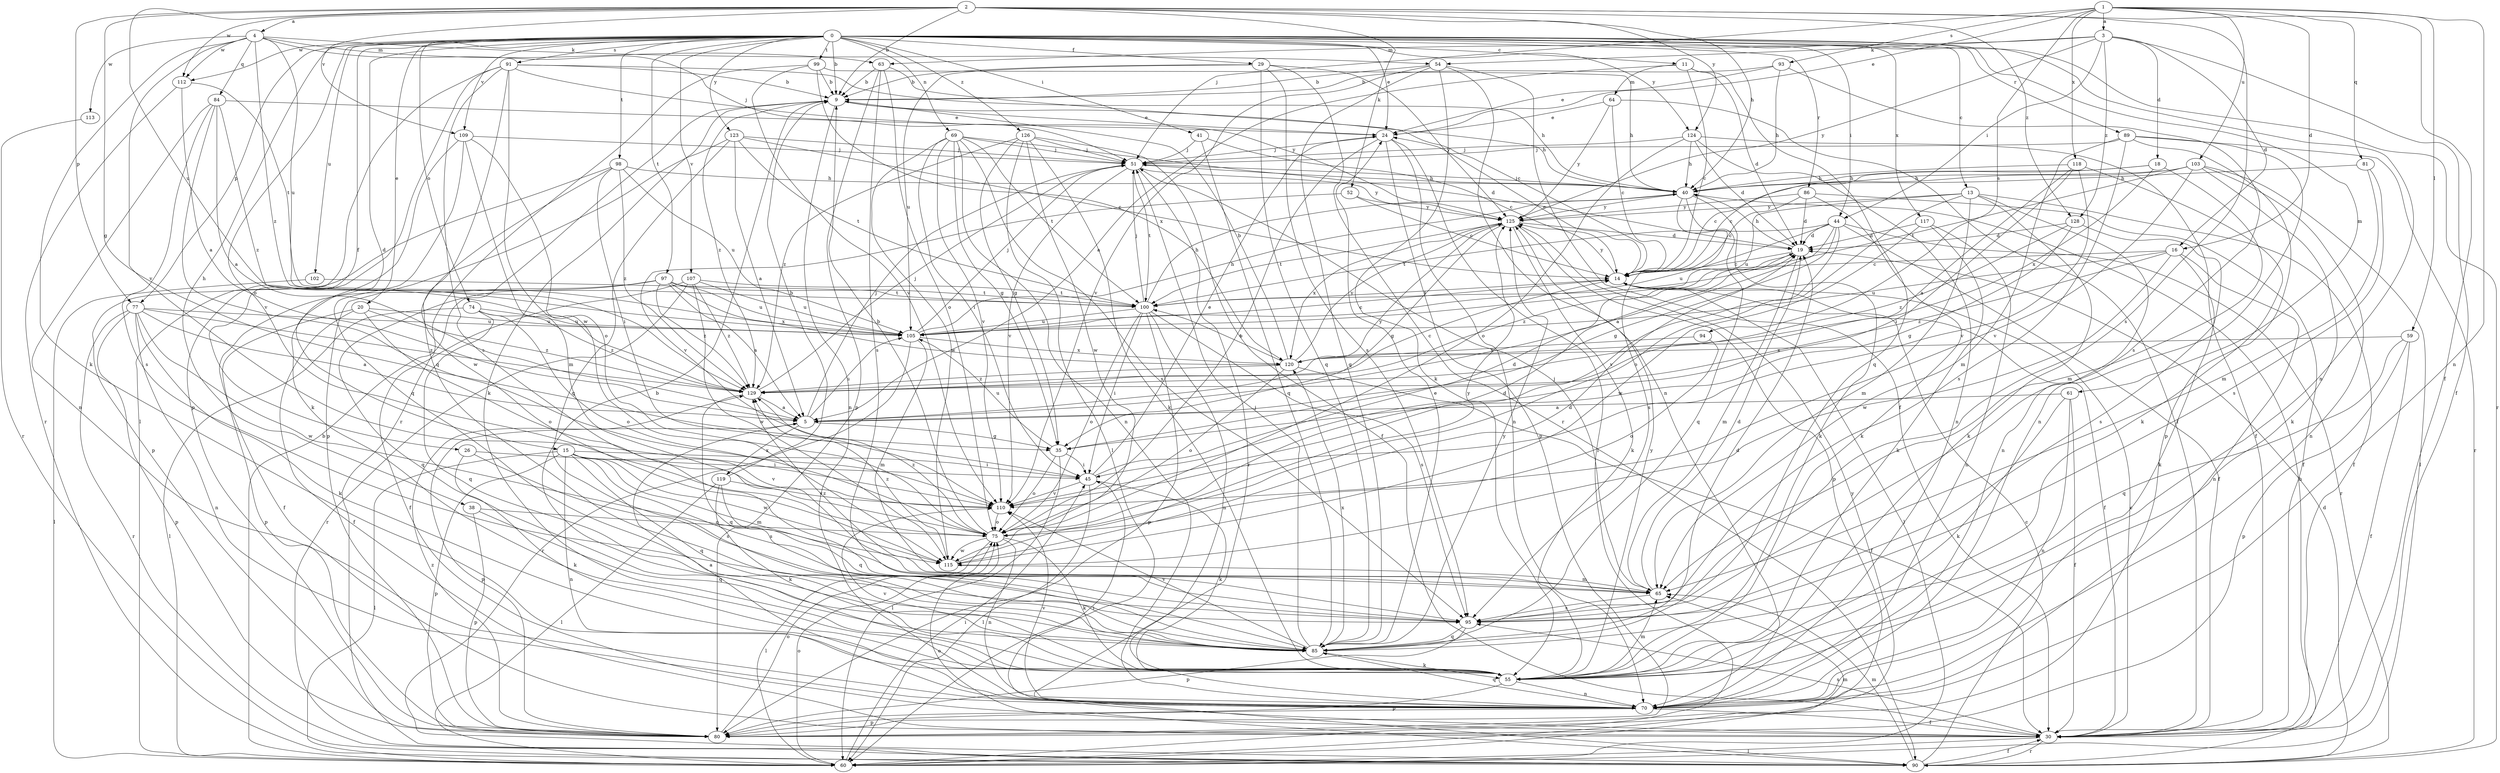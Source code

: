 strict digraph  {
0;
1;
2;
3;
4;
5;
9;
11;
13;
14;
15;
16;
18;
19;
20;
24;
26;
29;
30;
35;
38;
40;
41;
44;
45;
51;
52;
54;
55;
59;
60;
61;
63;
64;
65;
69;
70;
74;
75;
77;
80;
81;
84;
85;
86;
89;
90;
91;
93;
94;
95;
97;
98;
99;
100;
102;
103;
105;
107;
109;
110;
112;
113;
115;
117;
118;
119;
120;
123;
124;
125;
126;
128;
129;
0 -> 9  [label=b];
0 -> 11  [label=c];
0 -> 13  [label=c];
0 -> 15  [label=d];
0 -> 20  [label=e];
0 -> 24  [label=e];
0 -> 26  [label=f];
0 -> 29  [label=f];
0 -> 38  [label=h];
0 -> 41  [label=i];
0 -> 44  [label=i];
0 -> 61  [label=m];
0 -> 69  [label=n];
0 -> 70  [label=n];
0 -> 74  [label=o];
0 -> 75  [label=o];
0 -> 77  [label=p];
0 -> 86  [label=r];
0 -> 89  [label=r];
0 -> 90  [label=r];
0 -> 91  [label=s];
0 -> 97  [label=t];
0 -> 98  [label=t];
0 -> 99  [label=t];
0 -> 102  [label=u];
0 -> 107  [label=v];
0 -> 109  [label=v];
0 -> 112  [label=w];
0 -> 117  [label=x];
0 -> 123  [label=y];
0 -> 124  [label=y];
0 -> 126  [label=z];
1 -> 3  [label=a];
1 -> 16  [label=d];
1 -> 24  [label=e];
1 -> 51  [label=j];
1 -> 59  [label=l];
1 -> 70  [label=n];
1 -> 81  [label=q];
1 -> 93  [label=s];
1 -> 94  [label=s];
1 -> 103  [label=u];
1 -> 118  [label=x];
2 -> 4  [label=a];
2 -> 9  [label=b];
2 -> 30  [label=f];
2 -> 35  [label=g];
2 -> 40  [label=h];
2 -> 52  [label=k];
2 -> 77  [label=p];
2 -> 95  [label=s];
2 -> 105  [label=u];
2 -> 109  [label=v];
2 -> 112  [label=w];
2 -> 124  [label=y];
2 -> 128  [label=z];
3 -> 16  [label=d];
3 -> 18  [label=d];
3 -> 30  [label=f];
3 -> 44  [label=i];
3 -> 54  [label=k];
3 -> 63  [label=m];
3 -> 125  [label=y];
3 -> 128  [label=z];
4 -> 51  [label=j];
4 -> 54  [label=k];
4 -> 55  [label=k];
4 -> 63  [label=m];
4 -> 84  [label=q];
4 -> 105  [label=u];
4 -> 110  [label=v];
4 -> 112  [label=w];
4 -> 113  [label=w];
4 -> 129  [label=z];
5 -> 35  [label=g];
5 -> 51  [label=j];
5 -> 80  [label=p];
5 -> 105  [label=u];
5 -> 119  [label=x];
5 -> 125  [label=y];
9 -> 24  [label=e];
9 -> 40  [label=h];
9 -> 55  [label=k];
9 -> 70  [label=n];
9 -> 129  [label=z];
11 -> 5  [label=a];
11 -> 14  [label=c];
11 -> 19  [label=d];
11 -> 64  [label=m];
11 -> 85  [label=q];
13 -> 30  [label=f];
13 -> 55  [label=k];
13 -> 65  [label=m];
13 -> 70  [label=n];
13 -> 75  [label=o];
13 -> 105  [label=u];
13 -> 125  [label=y];
14 -> 24  [label=e];
14 -> 30  [label=f];
14 -> 60  [label=l];
14 -> 100  [label=t];
14 -> 125  [label=y];
15 -> 45  [label=i];
15 -> 60  [label=l];
15 -> 65  [label=m];
15 -> 70  [label=n];
15 -> 80  [label=p];
15 -> 85  [label=q];
15 -> 95  [label=s];
15 -> 110  [label=v];
15 -> 115  [label=w];
16 -> 14  [label=c];
16 -> 55  [label=k];
16 -> 70  [label=n];
16 -> 105  [label=u];
16 -> 115  [label=w];
16 -> 129  [label=z];
18 -> 14  [label=c];
18 -> 40  [label=h];
18 -> 65  [label=m];
18 -> 120  [label=x];
19 -> 14  [label=c];
19 -> 40  [label=h];
19 -> 65  [label=m];
19 -> 129  [label=z];
20 -> 30  [label=f];
20 -> 75  [label=o];
20 -> 80  [label=p];
20 -> 105  [label=u];
20 -> 129  [label=z];
24 -> 51  [label=j];
24 -> 60  [label=l];
24 -> 70  [label=n];
24 -> 75  [label=o];
24 -> 80  [label=p];
26 -> 45  [label=i];
26 -> 55  [label=k];
26 -> 95  [label=s];
29 -> 9  [label=b];
29 -> 85  [label=q];
29 -> 90  [label=r];
29 -> 95  [label=s];
29 -> 105  [label=u];
29 -> 125  [label=y];
30 -> 14  [label=c];
30 -> 45  [label=i];
30 -> 60  [label=l];
30 -> 90  [label=r];
30 -> 95  [label=s];
35 -> 45  [label=i];
35 -> 60  [label=l];
35 -> 75  [label=o];
35 -> 105  [label=u];
38 -> 75  [label=o];
38 -> 80  [label=p];
38 -> 85  [label=q];
40 -> 51  [label=j];
40 -> 55  [label=k];
40 -> 85  [label=q];
40 -> 95  [label=s];
40 -> 125  [label=y];
41 -> 14  [label=c];
41 -> 51  [label=j];
41 -> 85  [label=q];
44 -> 5  [label=a];
44 -> 19  [label=d];
44 -> 30  [label=f];
44 -> 35  [label=g];
44 -> 90  [label=r];
44 -> 100  [label=t];
44 -> 105  [label=u];
44 -> 110  [label=v];
45 -> 19  [label=d];
45 -> 24  [label=e];
45 -> 55  [label=k];
45 -> 60  [label=l];
45 -> 110  [label=v];
51 -> 40  [label=h];
51 -> 90  [label=r];
51 -> 100  [label=t];
51 -> 110  [label=v];
51 -> 125  [label=y];
52 -> 14  [label=c];
52 -> 110  [label=v];
52 -> 125  [label=y];
54 -> 9  [label=b];
54 -> 30  [label=f];
54 -> 55  [label=k];
54 -> 70  [label=n];
54 -> 85  [label=q];
54 -> 110  [label=v];
55 -> 9  [label=b];
55 -> 65  [label=m];
55 -> 70  [label=n];
55 -> 80  [label=p];
55 -> 110  [label=v];
55 -> 125  [label=y];
59 -> 30  [label=f];
59 -> 80  [label=p];
59 -> 85  [label=q];
59 -> 120  [label=x];
60 -> 9  [label=b];
60 -> 45  [label=i];
60 -> 65  [label=m];
60 -> 75  [label=o];
60 -> 125  [label=y];
61 -> 5  [label=a];
61 -> 30  [label=f];
61 -> 55  [label=k];
61 -> 70  [label=n];
63 -> 9  [label=b];
63 -> 14  [label=c];
63 -> 75  [label=o];
63 -> 80  [label=p];
63 -> 95  [label=s];
64 -> 14  [label=c];
64 -> 24  [label=e];
64 -> 30  [label=f];
64 -> 125  [label=y];
65 -> 19  [label=d];
65 -> 51  [label=j];
65 -> 95  [label=s];
65 -> 129  [label=z];
69 -> 19  [label=d];
69 -> 35  [label=g];
69 -> 45  [label=i];
69 -> 51  [label=j];
69 -> 70  [label=n];
69 -> 95  [label=s];
69 -> 100  [label=t];
69 -> 110  [label=v];
69 -> 115  [label=w];
70 -> 5  [label=a];
70 -> 30  [label=f];
70 -> 80  [label=p];
70 -> 85  [label=q];
70 -> 110  [label=v];
74 -> 60  [label=l];
74 -> 75  [label=o];
74 -> 85  [label=q];
74 -> 105  [label=u];
74 -> 129  [label=z];
75 -> 9  [label=b];
75 -> 19  [label=d];
75 -> 55  [label=k];
75 -> 60  [label=l];
75 -> 70  [label=n];
75 -> 115  [label=w];
75 -> 129  [label=z];
77 -> 5  [label=a];
77 -> 55  [label=k];
77 -> 70  [label=n];
77 -> 80  [label=p];
77 -> 90  [label=r];
77 -> 105  [label=u];
77 -> 115  [label=w];
77 -> 129  [label=z];
80 -> 75  [label=o];
80 -> 129  [label=z];
81 -> 40  [label=h];
81 -> 65  [label=m];
81 -> 95  [label=s];
84 -> 5  [label=a];
84 -> 24  [label=e];
84 -> 70  [label=n];
84 -> 95  [label=s];
84 -> 110  [label=v];
84 -> 129  [label=z];
85 -> 19  [label=d];
85 -> 24  [label=e];
85 -> 51  [label=j];
85 -> 55  [label=k];
85 -> 110  [label=v];
85 -> 120  [label=x];
85 -> 125  [label=y];
86 -> 14  [label=c];
86 -> 19  [label=d];
86 -> 30  [label=f];
86 -> 55  [label=k];
86 -> 125  [label=y];
89 -> 51  [label=j];
89 -> 65  [label=m];
89 -> 70  [label=n];
89 -> 80  [label=p];
89 -> 90  [label=r];
89 -> 95  [label=s];
90 -> 14  [label=c];
90 -> 19  [label=d];
90 -> 30  [label=f];
90 -> 40  [label=h];
90 -> 65  [label=m];
90 -> 75  [label=o];
91 -> 9  [label=b];
91 -> 40  [label=h];
91 -> 60  [label=l];
91 -> 80  [label=p];
91 -> 85  [label=q];
91 -> 95  [label=s];
91 -> 115  [label=w];
91 -> 125  [label=y];
93 -> 9  [label=b];
93 -> 24  [label=e];
93 -> 40  [label=h];
93 -> 95  [label=s];
94 -> 75  [label=o];
94 -> 120  [label=x];
95 -> 80  [label=p];
95 -> 85  [label=q];
97 -> 5  [label=a];
97 -> 30  [label=f];
97 -> 85  [label=q];
97 -> 100  [label=t];
97 -> 105  [label=u];
97 -> 120  [label=x];
97 -> 129  [label=z];
98 -> 40  [label=h];
98 -> 45  [label=i];
98 -> 80  [label=p];
98 -> 105  [label=u];
98 -> 115  [label=w];
98 -> 129  [label=z];
99 -> 9  [label=b];
99 -> 40  [label=h];
99 -> 90  [label=r];
99 -> 110  [label=v];
99 -> 120  [label=x];
100 -> 40  [label=h];
100 -> 45  [label=i];
100 -> 51  [label=j];
100 -> 70  [label=n];
100 -> 75  [label=o];
100 -> 80  [label=p];
100 -> 95  [label=s];
100 -> 105  [label=u];
102 -> 60  [label=l];
102 -> 100  [label=t];
103 -> 14  [label=c];
103 -> 40  [label=h];
103 -> 55  [label=k];
103 -> 60  [label=l];
103 -> 70  [label=n];
103 -> 100  [label=t];
103 -> 110  [label=v];
105 -> 14  [label=c];
105 -> 40  [label=h];
105 -> 51  [label=j];
105 -> 65  [label=m];
105 -> 90  [label=r];
105 -> 120  [label=x];
107 -> 30  [label=f];
107 -> 90  [label=r];
107 -> 100  [label=t];
107 -> 105  [label=u];
107 -> 115  [label=w];
107 -> 129  [label=z];
109 -> 51  [label=j];
109 -> 55  [label=k];
109 -> 65  [label=m];
109 -> 75  [label=o];
109 -> 85  [label=q];
110 -> 75  [label=o];
112 -> 5  [label=a];
112 -> 90  [label=r];
112 -> 100  [label=t];
113 -> 90  [label=r];
115 -> 19  [label=d];
115 -> 65  [label=m];
115 -> 125  [label=y];
115 -> 129  [label=z];
117 -> 19  [label=d];
117 -> 55  [label=k];
117 -> 70  [label=n];
117 -> 115  [label=w];
118 -> 5  [label=a];
118 -> 40  [label=h];
118 -> 45  [label=i];
118 -> 55  [label=k];
118 -> 110  [label=v];
119 -> 9  [label=b];
119 -> 55  [label=k];
119 -> 60  [label=l];
119 -> 85  [label=q];
119 -> 110  [label=v];
120 -> 9  [label=b];
120 -> 30  [label=f];
120 -> 75  [label=o];
120 -> 100  [label=t];
120 -> 125  [label=y];
120 -> 129  [label=z];
123 -> 5  [label=a];
123 -> 14  [label=c];
123 -> 51  [label=j];
123 -> 80  [label=p];
123 -> 85  [label=q];
123 -> 100  [label=t];
124 -> 19  [label=d];
124 -> 30  [label=f];
124 -> 40  [label=h];
124 -> 51  [label=j];
124 -> 70  [label=n];
124 -> 75  [label=o];
125 -> 19  [label=d];
125 -> 35  [label=g];
125 -> 55  [label=k];
125 -> 80  [label=p];
125 -> 100  [label=t];
125 -> 120  [label=x];
126 -> 30  [label=f];
126 -> 35  [label=g];
126 -> 51  [label=j];
126 -> 55  [label=k];
126 -> 60  [label=l];
126 -> 115  [label=w];
126 -> 129  [label=z];
128 -> 19  [label=d];
128 -> 35  [label=g];
128 -> 95  [label=s];
128 -> 129  [label=z];
129 -> 5  [label=a];
129 -> 14  [label=c];
129 -> 51  [label=j];
129 -> 85  [label=q];
}
